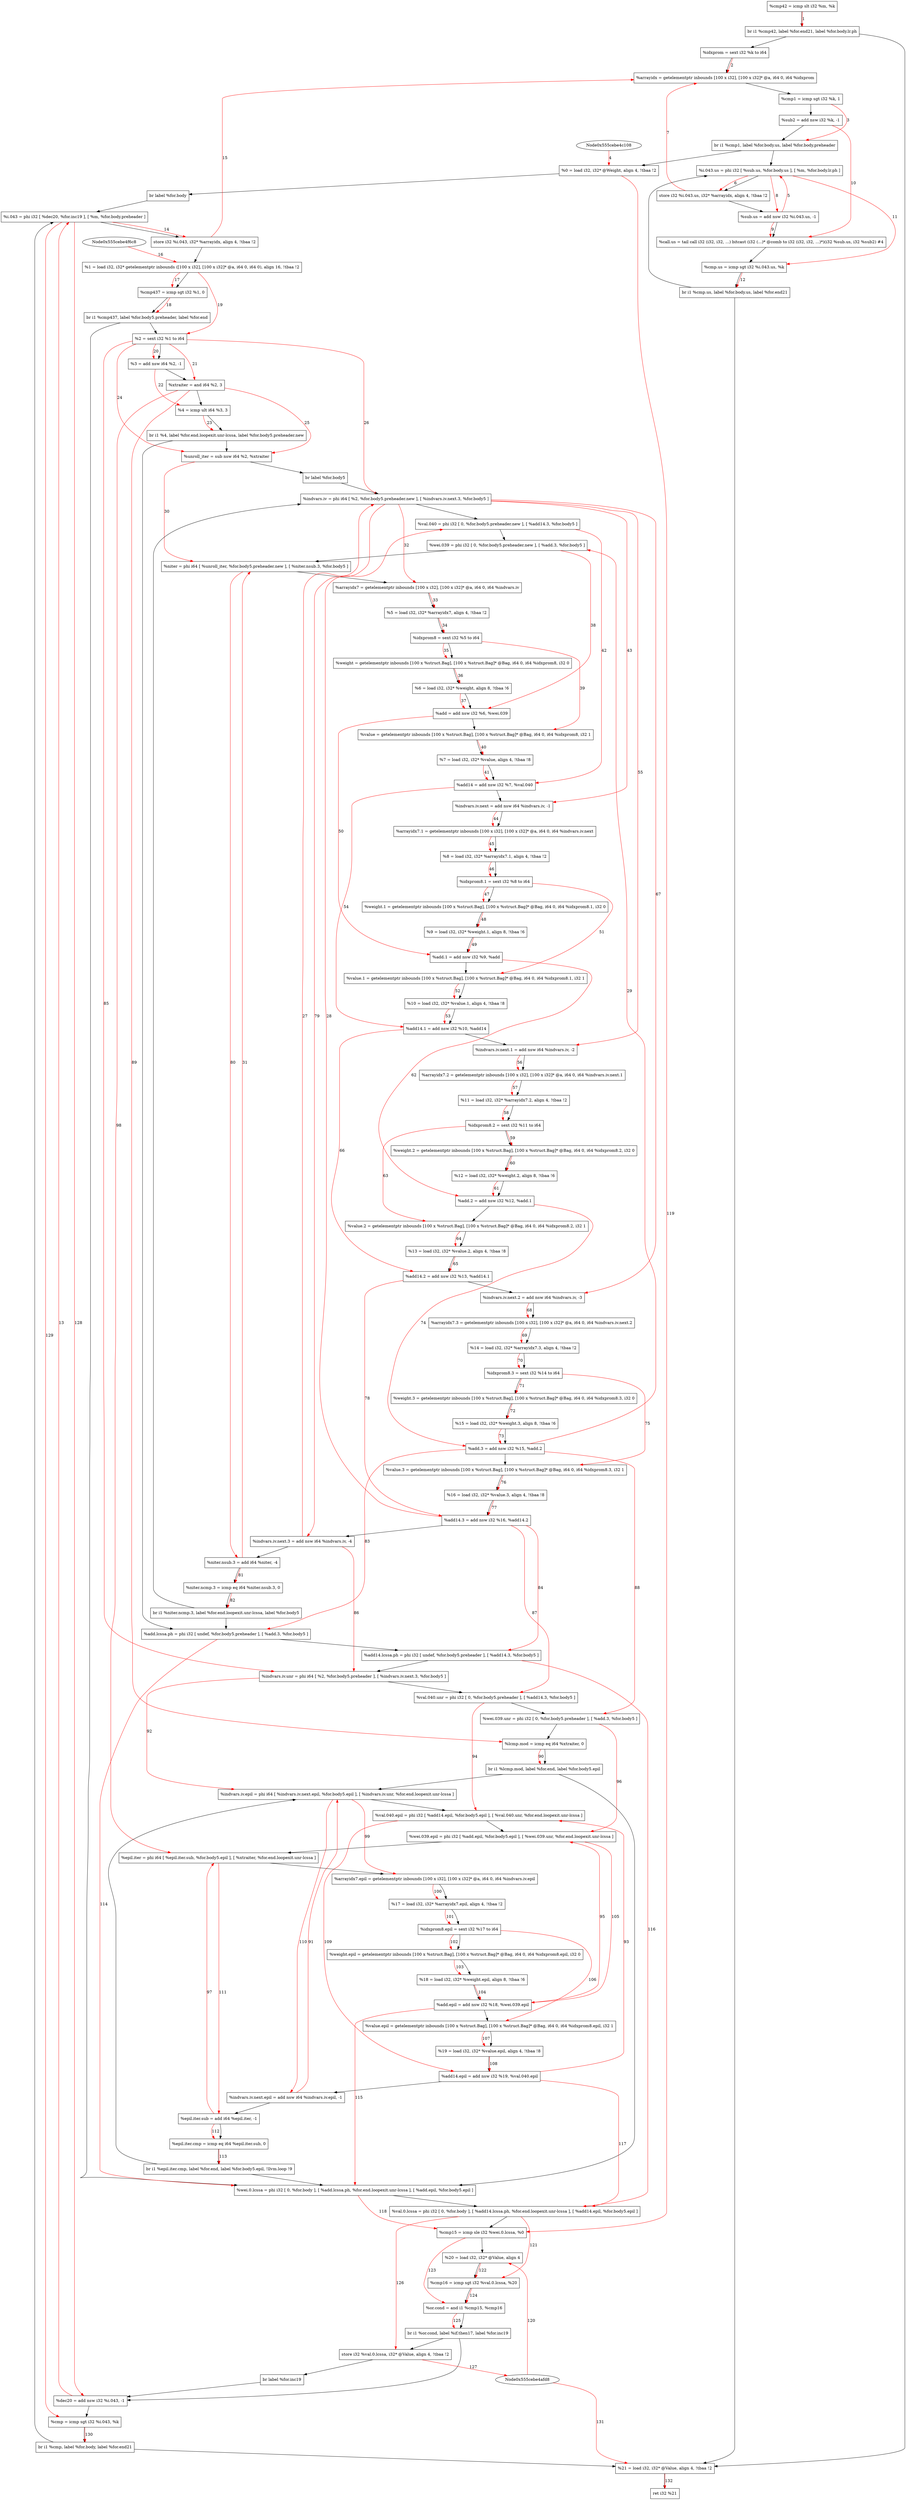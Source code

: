 digraph "CDFG for'func' function" {
	Node0x555cebe4cdf0[shape=record, label="  %cmp42 = icmp slt i32 %m, %k"]
	Node0x555cebdd6c98[shape=record, label="  br i1 %cmp42, label %for.end21, label %for.body.lr.ph"]
	Node0x555cebe4cf48[shape=record, label="  %idxprom = sext i32 %k to i64"]
	Node0x555cebe4d028[shape=record, label="  %arrayidx = getelementptr inbounds [100 x i32], [100 x i32]* @a, i64 0, i64 %idxprom"]
	Node0x555cebe4d110[shape=record, label="  %cmp1 = icmp sgt i32 %k, 1"]
	Node0x555cebe4d1d0[shape=record, label="  %sub2 = add nsw i32 %k, -1"]
	Node0x555cebdd6db8[shape=record, label="  br i1 %cmp1, label %for.body.us, label %for.body.preheader"]
	Node0x555cebe4d3d8[shape=record, label="  %0 = load i32, i32* @Weight, align 4, !tbaa !2"]
	Node0x555cebe4e588[shape=record, label="  br label %for.body"]
	Node0x555cebe4e5f8[shape=record, label="  %i.043.us = phi i32 [ %sub.us, %for.body.us ], [ %m, %for.body.lr.ph ]"]
	Node0x555cebe4e6f0[shape=record, label="  store i32 %i.043.us, i32* %arrayidx, align 4, !tbaa !2"]
	Node0x555cebe4ed80[shape=record, label="  %sub.us = add nsw i32 %i.043.us, -1"]
	Node0x555cebe4f238[shape=record, label="  %call.us = tail call i32 (i32, i32, ...) bitcast (i32 (...)* @comb to i32 (i32, i32, ...)*)(i32 %sub.us, i32 %sub2) #4"]
	Node0x555cebe4f330[shape=record, label="  %cmp.us = icmp sgt i32 %i.043.us, %k"]
	Node0x555cebde2468[shape=record, label="  br i1 %cmp.us, label %for.body.us, label %for.end21"]
	Node0x555cebe4f528[shape=record, label="  %i.043 = phi i32 [ %dec20, %for.inc19 ], [ %m, %for.body.preheader ]"]
	Node0x555cebe4f610[shape=record, label="  store i32 %i.043, i32* %arrayidx, align 4, !tbaa !2"]
	Node0x555cebe4f718[shape=record, label="  %1 = load i32, i32* getelementptr inbounds ([100 x i32], [100 x i32]* @a, i64 0, i64 0), align 16, !tbaa !2"]
	Node0x555cebe4f790[shape=record, label="  %cmp437 = icmp sgt i32 %1, 0"]
	Node0x555cebde2588[shape=record, label="  br i1 %cmp437, label %for.body5.preheader, label %for.end"]
	Node0x555cebe4f838[shape=record, label="  %2 = sext i32 %1 to i64"]
	Node0x555cebe4fa00[shape=record, label="  %3 = add nsw i64 %2, -1"]
	Node0x555cebe4faa0[shape=record, label="  %xtraiter = and i64 %2, 3"]
	Node0x555cebe4fb40[shape=record, label="  %4 = icmp ult i64 %3, 3"]
	Node0x555cebe50138[shape=record, label="  br i1 %4, label %for.end.loopexit.unr-lcssa, label %for.body5.preheader.new"]
	Node0x555cebe501b0[shape=record, label="  %unroll_iter = sub nsw i64 %2, %xtraiter"]
	Node0x555cebe50288[shape=record, label="  br label %for.body5"]
	Node0x555cebe50338[shape=record, label="  %indvars.iv = phi i64 [ %2, %for.body5.preheader.new ], [ %indvars.iv.next.3, %for.body5 ]"]
	Node0x555cebe50498[shape=record, label="  %val.040 = phi i32 [ 0, %for.body5.preheader.new ], [ %add14.3, %for.body5 ]"]
	Node0x555cebe50608[shape=record, label="  %wei.039 = phi i32 [ 0, %for.body5.preheader.new ], [ %add.3, %for.body5 ]"]
	Node0x555cebe50f68[shape=record, label="  %niter = phi i64 [ %unroll_iter, %for.body5.preheader.new ], [ %niter.nsub.3, %for.body5 ]"]
	Node0x555cebe51068[shape=record, label="  %arrayidx7 = getelementptr inbounds [100 x i32], [100 x i32]* @a, i64 0, i64 %indvars.iv"]
	Node0x555cebe51108[shape=record, label="  %5 = load i32, i32* %arrayidx7, align 4, !tbaa !2"]
	Node0x555cebe51168[shape=record, label="  %idxprom8 = sext i32 %5 to i64"]
	Node0x555cebe51240[shape=record, label="  %weight = getelementptr inbounds [100 x %struct.Bag], [100 x %struct.Bag]* @Bag, i64 0, i64 %idxprom8, i32 0"]
	Node0x555cebe512c8[shape=record, label="  %6 = load i32, i32* %weight, align 8, !tbaa !6"]
	Node0x555cebe51470[shape=record, label="  %add = add nsw i32 %6, %wei.039"]
	Node0x555cebe51530[shape=record, label="  %value = getelementptr inbounds [100 x %struct.Bag], [100 x %struct.Bag]* @Bag, i64 0, i64 %idxprom8, i32 1"]
	Node0x555cebe515b8[shape=record, label="  %7 = load i32, i32* %value, align 4, !tbaa !8"]
	Node0x555cebe51760[shape=record, label="  %add14 = add nsw i32 %7, %val.040"]
	Node0x555cebe517f0[shape=record, label="  %indvars.iv.next = add nsw i64 %indvars.iv, -1"]
	Node0x555cebe518d8[shape=record, label="  %arrayidx7.1 = getelementptr inbounds [100 x i32], [100 x i32]* @a, i64 0, i64 %indvars.iv.next"]
	Node0x555cebe51948[shape=record, label="  %8 = load i32, i32* %arrayidx7.1, align 4, !tbaa !2"]
	Node0x555cebe51a38[shape=record, label="  %idxprom8.1 = sext i32 %8 to i64"]
	Node0x555cebe51b10[shape=record, label="  %weight.1 = getelementptr inbounds [100 x %struct.Bag], [100 x %struct.Bag]* @Bag, i64 0, i64 %idxprom8.1, i32 0"]
	Node0x555cebe51ba8[shape=record, label="  %9 = load i32, i32* %weight.1, align 8, !tbaa !6"]
	Node0x555cebe52230[shape=record, label="  %add.1 = add nsw i32 %9, %add"]
	Node0x555cebe522f0[shape=record, label="  %value.1 = getelementptr inbounds [100 x %struct.Bag], [100 x %struct.Bag]* @Bag, i64 0, i64 %idxprom8.1, i32 1"]
	Node0x555cebe52378[shape=record, label="  %10 = load i32, i32* %value.1, align 4, !tbaa !8"]
	Node0x555cebe52a00[shape=record, label="  %add14.1 = add nsw i32 %10, %add14"]
	Node0x555cebe52af0[shape=record, label="  %indvars.iv.next.1 = add nsw i64 %indvars.iv, -2"]
	Node0x555cebe52c08[shape=record, label="  %arrayidx7.2 = getelementptr inbounds [100 x i32], [100 x i32]* @a, i64 0, i64 %indvars.iv.next.1"]
	Node0x555cebe52c78[shape=record, label="  %11 = load i32, i32* %arrayidx7.2, align 4, !tbaa !2"]
	Node0x555cebe52cd8[shape=record, label="  %idxprom8.2 = sext i32 %11 to i64"]
	Node0x555cebe52d80[shape=record, label="  %weight.2 = getelementptr inbounds [100 x %struct.Bag], [100 x %struct.Bag]* @Bag, i64 0, i64 %idxprom8.2, i32 0"]
	Node0x555cebe52e18[shape=record, label="  %12 = load i32, i32* %weight.2, align 8, !tbaa !6"]
	Node0x555cebe52e90[shape=record, label="  %add.2 = add nsw i32 %12, %add.1"]
	Node0x555cebe53570[shape=record, label="  %value.2 = getelementptr inbounds [100 x %struct.Bag], [100 x %struct.Bag]* @Bag, i64 0, i64 %idxprom8.2, i32 1"]
	Node0x555cebe535f8[shape=record, label="  %13 = load i32, i32* %value.2, align 4, !tbaa !8"]
	Node0x555cebe53670[shape=record, label="  %add14.2 = add nsw i32 %13, %add14.1"]
	Node0x555cebe53730[shape=record, label="  %indvars.iv.next.2 = add nsw i64 %indvars.iv, -3"]
	Node0x555cebe53848[shape=record, label="  %arrayidx7.3 = getelementptr inbounds [100 x i32], [100 x i32]* @a, i64 0, i64 %indvars.iv.next.2"]
	Node0x555cebe538b8[shape=record, label="  %14 = load i32, i32* %arrayidx7.3, align 4, !tbaa !2"]
	Node0x555cebe53918[shape=record, label="  %idxprom8.3 = sext i32 %14 to i64"]
	Node0x555cebe539c0[shape=record, label="  %weight.3 = getelementptr inbounds [100 x %struct.Bag], [100 x %struct.Bag]* @Bag, i64 0, i64 %idxprom8.3, i32 0"]
	Node0x555cebe53a58[shape=record, label="  %15 = load i32, i32* %weight.3, align 8, !tbaa !6"]
	Node0x555cebe53ad0[shape=record, label="  %add.3 = add nsw i32 %15, %add.2"]
	Node0x555cebe53b70[shape=record, label="  %value.3 = getelementptr inbounds [100 x %struct.Bag], [100 x %struct.Bag]* @Bag, i64 0, i64 %idxprom8.3, i32 1"]
	Node0x555cebe505b8[shape=record, label="  %16 = load i32, i32* %value.3, align 4, !tbaa !8"]
	Node0x555cebe53c10[shape=record, label="  %add14.3 = add nsw i32 %16, %add14.2"]
	Node0x555cebe53c80[shape=record, label="  %indvars.iv.next.3 = add nsw i64 %indvars.iv, -4"]
	Node0x555cebe53cf0[shape=record, label="  %niter.nsub.3 = add i64 %niter, -4"]
	Node0x555cebe53d60[shape=record, label="  %niter.ncmp.3 = icmp eq i64 %niter.nsub.3, 0"]
	Node0x555cebe519d8[shape=record, label="  br i1 %niter.ncmp.3, label %for.end.loopexit.unr-lcssa, label %for.body5"]
	Node0x555cebe4fb88[shape=record, label="  %add.lcssa.ph = phi i32 [ undef, %for.body5.preheader ], [ %add.3, %for.body5 ]"]
	Node0x555cebe53df8[shape=record, label="  %add14.lcssa.ph = phi i32 [ undef, %for.body5.preheader ], [ %add14.3, %for.body5 ]"]
	Node0x555cebe53ec8[shape=record, label="  %indvars.iv.unr = phi i64 [ %2, %for.body5.preheader ], [ %indvars.iv.next.3, %for.body5 ]"]
	Node0x555cebe53f98[shape=record, label="  %val.040.unr = phi i32 [ 0, %for.body5.preheader ], [ %add14.3, %for.body5 ]"]
	Node0x555cebe54068[shape=record, label="  %wei.039.unr = phi i32 [ 0, %for.body5.preheader ], [ %add.3, %for.body5 ]"]
	Node0x555cebe54130[shape=record, label="  %lcmp.mod = icmp eq i64 %xtraiter, 0"]
	Node0x555cebe54238[shape=record, label="  br i1 %lcmp.mod, label %for.end, label %for.body5.epil"]
	Node0x555cebe54338[shape=record, label="  %indvars.iv.epil = phi i64 [ %indvars.iv.next.epil, %for.body5.epil ], [ %indvars.iv.unr, %for.end.loopexit.unr-lcssa ]"]
	Node0x555cebe54468[shape=record, label="  %val.040.epil = phi i32 [ %add14.epil, %for.body5.epil ], [ %val.040.unr, %for.end.loopexit.unr-lcssa ]"]
	Node0x555cebe54598[shape=record, label="  %wei.039.epil = phi i32 [ %add.epil, %for.body5.epil ], [ %wei.039.unr, %for.end.loopexit.unr-lcssa ]"]
	Node0x555cebe546c8[shape=record, label="  %epil.iter = phi i64 [ %epil.iter.sub, %for.body5.epil ], [ %xtraiter, %for.end.loopexit.unr-lcssa ]"]
	Node0x555cebe547a8[shape=record, label="  %arrayidx7.epil = getelementptr inbounds [100 x i32], [100 x i32]* @a, i64 0, i64 %indvars.iv.epil"]
	Node0x555cebe54818[shape=record, label="  %17 = load i32, i32* %arrayidx7.epil, align 4, !tbaa !2"]
	Node0x555cebe54878[shape=record, label="  %idxprom8.epil = sext i32 %17 to i64"]
	Node0x555cebe54950[shape=record, label="  %weight.epil = getelementptr inbounds [100 x %struct.Bag], [100 x %struct.Bag]* @Bag, i64 0, i64 %idxprom8.epil, i32 0"]
	Node0x555cebe549e8[shape=record, label="  %18 = load i32, i32* %weight.epil, align 8, !tbaa !6"]
	Node0x555cebe54a60[shape=record, label="  %add.epil = add nsw i32 %18, %wei.039.epil"]
	Node0x555cebe54b00[shape=record, label="  %value.epil = getelementptr inbounds [100 x %struct.Bag], [100 x %struct.Bag]* @Bag, i64 0, i64 %idxprom8.epil, i32 1"]
	Node0x555cebe500a8[shape=record, label="  %19 = load i32, i32* %value.epil, align 4, !tbaa !8"]
	Node0x555cebe54b80[shape=record, label="  %add14.epil = add nsw i32 %19, %val.040.epil"]
	Node0x555cebe54c20[shape=record, label="  %indvars.iv.next.epil = add nsw i64 %indvars.iv.epil, -1"]
	Node0x555cebe54c90[shape=record, label="  %epil.iter.sub = add i64 %epil.iter, -1"]
	Node0x555cebe54d00[shape=record, label="  %epil.iter.cmp = icmp eq i64 %epil.iter.sub, 0"]
	Node0x555cebe54d88[shape=record, label="  br i1 %epil.iter.cmp, label %for.end, label %for.body5.epil, !llvm.loop !9"]
	Node0x555cebe54ee8[shape=record, label="  %wei.0.lcssa = phi i32 [ 0, %for.body ], [ %add.lcssa.ph, %for.end.loopexit.unr-lcssa ], [ %add.epil, %for.body5.epil ]"]
	Node0x555cebe506f8[shape=record, label="  %val.0.lcssa = phi i32 [ 0, %for.body ], [ %add14.lcssa.ph, %for.end.loopexit.unr-lcssa ], [ %add14.epil, %for.body5.epil ]"]
	Node0x555cebe507e0[shape=record, label="  %cmp15 = icmp sle i32 %wei.0.lcssa, %0"]
	Node0x555cebe4f928[shape=record, label="  %20 = load i32, i32* @Value, align 4"]
	Node0x555cebe50870[shape=record, label="  %cmp16 = icmp sgt i32 %val.0.lcssa, %20"]
	Node0x555cebe50900[shape=record, label="  %or.cond = and i1 %cmp15, %cmp16"]
	Node0x555cebe509f8[shape=record, label="  br i1 %or.cond, label %if.then17, label %for.inc19"]
	Node0x555cebe50a70[shape=record, label="  store i32 %val.0.lcssa, i32* @Value, align 4, !tbaa !2"]
	Node0x555cebe50448[shape=record, label="  br label %for.inc19"]
	Node0x555cebe50af0[shape=record, label="  %dec20 = add nsw i32 %i.043, -1"]
	Node0x555cebe50b60[shape=record, label="  %cmp = icmp sgt i32 %i.043, %k"]
	Node0x555cebe50c08[shape=record, label="  br i1 %cmp, label %for.body, label %for.end21"]
	Node0x555cebe4cd78[shape=record, label="  %21 = load i32, i32* @Value, align 4, !tbaa !2"]
	Node0x555cebe4e528[shape=record, label="  ret i32 %21"]
	Node0x555cebe4cdf0 -> Node0x555cebdd6c98
	Node0x555cebdd6c98 -> Node0x555cebe4cd78
	Node0x555cebdd6c98 -> Node0x555cebe4cf48
	Node0x555cebe4cf48 -> Node0x555cebe4d028
	Node0x555cebe4d028 -> Node0x555cebe4d110
	Node0x555cebe4d110 -> Node0x555cebe4d1d0
	Node0x555cebe4d1d0 -> Node0x555cebdd6db8
	Node0x555cebdd6db8 -> Node0x555cebe4e5f8
	Node0x555cebdd6db8 -> Node0x555cebe4d3d8
	Node0x555cebe4d3d8 -> Node0x555cebe4e588
	Node0x555cebe4e588 -> Node0x555cebe4f528
	Node0x555cebe4e5f8 -> Node0x555cebe4e6f0
	Node0x555cebe4e6f0 -> Node0x555cebe4ed80
	Node0x555cebe4ed80 -> Node0x555cebe4f238
	Node0x555cebe4f238 -> Node0x555cebe4f330
	Node0x555cebe4f330 -> Node0x555cebde2468
	Node0x555cebde2468 -> Node0x555cebe4e5f8
	Node0x555cebde2468 -> Node0x555cebe4cd78
	Node0x555cebe4f528 -> Node0x555cebe4f610
	Node0x555cebe4f610 -> Node0x555cebe4f718
	Node0x555cebe4f718 -> Node0x555cebe4f790
	Node0x555cebe4f790 -> Node0x555cebde2588
	Node0x555cebde2588 -> Node0x555cebe4f838
	Node0x555cebde2588 -> Node0x555cebe54ee8
	Node0x555cebe4f838 -> Node0x555cebe4fa00
	Node0x555cebe4fa00 -> Node0x555cebe4faa0
	Node0x555cebe4faa0 -> Node0x555cebe4fb40
	Node0x555cebe4fb40 -> Node0x555cebe50138
	Node0x555cebe50138 -> Node0x555cebe4fb88
	Node0x555cebe50138 -> Node0x555cebe501b0
	Node0x555cebe501b0 -> Node0x555cebe50288
	Node0x555cebe50288 -> Node0x555cebe50338
	Node0x555cebe50338 -> Node0x555cebe50498
	Node0x555cebe50498 -> Node0x555cebe50608
	Node0x555cebe50608 -> Node0x555cebe50f68
	Node0x555cebe50f68 -> Node0x555cebe51068
	Node0x555cebe51068 -> Node0x555cebe51108
	Node0x555cebe51108 -> Node0x555cebe51168
	Node0x555cebe51168 -> Node0x555cebe51240
	Node0x555cebe51240 -> Node0x555cebe512c8
	Node0x555cebe512c8 -> Node0x555cebe51470
	Node0x555cebe51470 -> Node0x555cebe51530
	Node0x555cebe51530 -> Node0x555cebe515b8
	Node0x555cebe515b8 -> Node0x555cebe51760
	Node0x555cebe51760 -> Node0x555cebe517f0
	Node0x555cebe517f0 -> Node0x555cebe518d8
	Node0x555cebe518d8 -> Node0x555cebe51948
	Node0x555cebe51948 -> Node0x555cebe51a38
	Node0x555cebe51a38 -> Node0x555cebe51b10
	Node0x555cebe51b10 -> Node0x555cebe51ba8
	Node0x555cebe51ba8 -> Node0x555cebe52230
	Node0x555cebe52230 -> Node0x555cebe522f0
	Node0x555cebe522f0 -> Node0x555cebe52378
	Node0x555cebe52378 -> Node0x555cebe52a00
	Node0x555cebe52a00 -> Node0x555cebe52af0
	Node0x555cebe52af0 -> Node0x555cebe52c08
	Node0x555cebe52c08 -> Node0x555cebe52c78
	Node0x555cebe52c78 -> Node0x555cebe52cd8
	Node0x555cebe52cd8 -> Node0x555cebe52d80
	Node0x555cebe52d80 -> Node0x555cebe52e18
	Node0x555cebe52e18 -> Node0x555cebe52e90
	Node0x555cebe52e90 -> Node0x555cebe53570
	Node0x555cebe53570 -> Node0x555cebe535f8
	Node0x555cebe535f8 -> Node0x555cebe53670
	Node0x555cebe53670 -> Node0x555cebe53730
	Node0x555cebe53730 -> Node0x555cebe53848
	Node0x555cebe53848 -> Node0x555cebe538b8
	Node0x555cebe538b8 -> Node0x555cebe53918
	Node0x555cebe53918 -> Node0x555cebe539c0
	Node0x555cebe539c0 -> Node0x555cebe53a58
	Node0x555cebe53a58 -> Node0x555cebe53ad0
	Node0x555cebe53ad0 -> Node0x555cebe53b70
	Node0x555cebe53b70 -> Node0x555cebe505b8
	Node0x555cebe505b8 -> Node0x555cebe53c10
	Node0x555cebe53c10 -> Node0x555cebe53c80
	Node0x555cebe53c80 -> Node0x555cebe53cf0
	Node0x555cebe53cf0 -> Node0x555cebe53d60
	Node0x555cebe53d60 -> Node0x555cebe519d8
	Node0x555cebe519d8 -> Node0x555cebe4fb88
	Node0x555cebe519d8 -> Node0x555cebe50338
	Node0x555cebe4fb88 -> Node0x555cebe53df8
	Node0x555cebe53df8 -> Node0x555cebe53ec8
	Node0x555cebe53ec8 -> Node0x555cebe53f98
	Node0x555cebe53f98 -> Node0x555cebe54068
	Node0x555cebe54068 -> Node0x555cebe54130
	Node0x555cebe54130 -> Node0x555cebe54238
	Node0x555cebe54238 -> Node0x555cebe54ee8
	Node0x555cebe54238 -> Node0x555cebe54338
	Node0x555cebe54338 -> Node0x555cebe54468
	Node0x555cebe54468 -> Node0x555cebe54598
	Node0x555cebe54598 -> Node0x555cebe546c8
	Node0x555cebe546c8 -> Node0x555cebe547a8
	Node0x555cebe547a8 -> Node0x555cebe54818
	Node0x555cebe54818 -> Node0x555cebe54878
	Node0x555cebe54878 -> Node0x555cebe54950
	Node0x555cebe54950 -> Node0x555cebe549e8
	Node0x555cebe549e8 -> Node0x555cebe54a60
	Node0x555cebe54a60 -> Node0x555cebe54b00
	Node0x555cebe54b00 -> Node0x555cebe500a8
	Node0x555cebe500a8 -> Node0x555cebe54b80
	Node0x555cebe54b80 -> Node0x555cebe54c20
	Node0x555cebe54c20 -> Node0x555cebe54c90
	Node0x555cebe54c90 -> Node0x555cebe54d00
	Node0x555cebe54d00 -> Node0x555cebe54d88
	Node0x555cebe54d88 -> Node0x555cebe54ee8
	Node0x555cebe54d88 -> Node0x555cebe54338
	Node0x555cebe54ee8 -> Node0x555cebe506f8
	Node0x555cebe506f8 -> Node0x555cebe507e0
	Node0x555cebe507e0 -> Node0x555cebe4f928
	Node0x555cebe4f928 -> Node0x555cebe50870
	Node0x555cebe50870 -> Node0x555cebe50900
	Node0x555cebe50900 -> Node0x555cebe509f8
	Node0x555cebe509f8 -> Node0x555cebe50a70
	Node0x555cebe509f8 -> Node0x555cebe50af0
	Node0x555cebe50a70 -> Node0x555cebe50448
	Node0x555cebe50448 -> Node0x555cebe50af0
	Node0x555cebe50af0 -> Node0x555cebe50b60
	Node0x555cebe50b60 -> Node0x555cebe50c08
	Node0x555cebe50c08 -> Node0x555cebe4f528
	Node0x555cebe50c08 -> Node0x555cebe4cd78
	Node0x555cebe4cd78 -> Node0x555cebe4e528
edge [color=red]
	Node0x555cebe4cdf0 -> Node0x555cebdd6c98[label="1"]
	Node0x555cebe4cf48 -> Node0x555cebe4d028[label="2"]
	Node0x555cebe4d110 -> Node0x555cebdd6db8[label="3"]
	Node0x555cebe4c108 -> Node0x555cebe4d3d8[label="4"]
	Node0x555cebe4ed80 -> Node0x555cebe4e5f8[label="5"]
	Node0x555cebe4e5f8 -> Node0x555cebe4e6f0[label="6"]
	Node0x555cebe4e6f0 -> Node0x555cebe4d028[label="7"]
	Node0x555cebe4e5f8 -> Node0x555cebe4ed80[label="8"]
	Node0x555cebe4ed80 -> Node0x555cebe4f238[label="9"]
	Node0x555cebe4d1d0 -> Node0x555cebe4f238[label="10"]
	Node0x555cebe4e5f8 -> Node0x555cebe4f330[label="11"]
	Node0x555cebe4f330 -> Node0x555cebde2468[label="12"]
	Node0x555cebe50af0 -> Node0x555cebe4f528[label="13"]
	Node0x555cebe4f528 -> Node0x555cebe4f610[label="14"]
	Node0x555cebe4f610 -> Node0x555cebe4d028[label="15"]
	Node0x555cebe4f6c8 -> Node0x555cebe4f718[label="16"]
	Node0x555cebe4f718 -> Node0x555cebe4f790[label="17"]
	Node0x555cebe4f790 -> Node0x555cebde2588[label="18"]
	Node0x555cebe4f718 -> Node0x555cebe4f838[label="19"]
	Node0x555cebe4f838 -> Node0x555cebe4fa00[label="20"]
	Node0x555cebe4f838 -> Node0x555cebe4faa0[label="21"]
	Node0x555cebe4fa00 -> Node0x555cebe4fb40[label="22"]
	Node0x555cebe4fb40 -> Node0x555cebe50138[label="23"]
	Node0x555cebe4f838 -> Node0x555cebe501b0[label="24"]
	Node0x555cebe4faa0 -> Node0x555cebe501b0[label="25"]
	Node0x555cebe4f838 -> Node0x555cebe50338[label="26"]
	Node0x555cebe53c80 -> Node0x555cebe50338[label="27"]
	Node0x555cebe53c10 -> Node0x555cebe50498[label="28"]
	Node0x555cebe53ad0 -> Node0x555cebe50608[label="29"]
	Node0x555cebe501b0 -> Node0x555cebe50f68[label="30"]
	Node0x555cebe53cf0 -> Node0x555cebe50f68[label="31"]
	Node0x555cebe50338 -> Node0x555cebe51068[label="32"]
	Node0x555cebe51068 -> Node0x555cebe51108[label="33"]
	Node0x555cebe51108 -> Node0x555cebe51168[label="34"]
	Node0x555cebe51168 -> Node0x555cebe51240[label="35"]
	Node0x555cebe51240 -> Node0x555cebe512c8[label="36"]
	Node0x555cebe512c8 -> Node0x555cebe51470[label="37"]
	Node0x555cebe50608 -> Node0x555cebe51470[label="38"]
	Node0x555cebe51168 -> Node0x555cebe51530[label="39"]
	Node0x555cebe51530 -> Node0x555cebe515b8[label="40"]
	Node0x555cebe515b8 -> Node0x555cebe51760[label="41"]
	Node0x555cebe50498 -> Node0x555cebe51760[label="42"]
	Node0x555cebe50338 -> Node0x555cebe517f0[label="43"]
	Node0x555cebe517f0 -> Node0x555cebe518d8[label="44"]
	Node0x555cebe518d8 -> Node0x555cebe51948[label="45"]
	Node0x555cebe51948 -> Node0x555cebe51a38[label="46"]
	Node0x555cebe51a38 -> Node0x555cebe51b10[label="47"]
	Node0x555cebe51b10 -> Node0x555cebe51ba8[label="48"]
	Node0x555cebe51ba8 -> Node0x555cebe52230[label="49"]
	Node0x555cebe51470 -> Node0x555cebe52230[label="50"]
	Node0x555cebe51a38 -> Node0x555cebe522f0[label="51"]
	Node0x555cebe522f0 -> Node0x555cebe52378[label="52"]
	Node0x555cebe52378 -> Node0x555cebe52a00[label="53"]
	Node0x555cebe51760 -> Node0x555cebe52a00[label="54"]
	Node0x555cebe50338 -> Node0x555cebe52af0[label="55"]
	Node0x555cebe52af0 -> Node0x555cebe52c08[label="56"]
	Node0x555cebe52c08 -> Node0x555cebe52c78[label="57"]
	Node0x555cebe52c78 -> Node0x555cebe52cd8[label="58"]
	Node0x555cebe52cd8 -> Node0x555cebe52d80[label="59"]
	Node0x555cebe52d80 -> Node0x555cebe52e18[label="60"]
	Node0x555cebe52e18 -> Node0x555cebe52e90[label="61"]
	Node0x555cebe52230 -> Node0x555cebe52e90[label="62"]
	Node0x555cebe52cd8 -> Node0x555cebe53570[label="63"]
	Node0x555cebe53570 -> Node0x555cebe535f8[label="64"]
	Node0x555cebe535f8 -> Node0x555cebe53670[label="65"]
	Node0x555cebe52a00 -> Node0x555cebe53670[label="66"]
	Node0x555cebe50338 -> Node0x555cebe53730[label="67"]
	Node0x555cebe53730 -> Node0x555cebe53848[label="68"]
	Node0x555cebe53848 -> Node0x555cebe538b8[label="69"]
	Node0x555cebe538b8 -> Node0x555cebe53918[label="70"]
	Node0x555cebe53918 -> Node0x555cebe539c0[label="71"]
	Node0x555cebe539c0 -> Node0x555cebe53a58[label="72"]
	Node0x555cebe53a58 -> Node0x555cebe53ad0[label="73"]
	Node0x555cebe52e90 -> Node0x555cebe53ad0[label="74"]
	Node0x555cebe53918 -> Node0x555cebe53b70[label="75"]
	Node0x555cebe53b70 -> Node0x555cebe505b8[label="76"]
	Node0x555cebe505b8 -> Node0x555cebe53c10[label="77"]
	Node0x555cebe53670 -> Node0x555cebe53c10[label="78"]
	Node0x555cebe50338 -> Node0x555cebe53c80[label="79"]
	Node0x555cebe50f68 -> Node0x555cebe53cf0[label="80"]
	Node0x555cebe53cf0 -> Node0x555cebe53d60[label="81"]
	Node0x555cebe53d60 -> Node0x555cebe519d8[label="82"]
	Node0x555cebe53ad0 -> Node0x555cebe4fb88[label="83"]
	Node0x555cebe53c10 -> Node0x555cebe53df8[label="84"]
	Node0x555cebe4f838 -> Node0x555cebe53ec8[label="85"]
	Node0x555cebe53c80 -> Node0x555cebe53ec8[label="86"]
	Node0x555cebe53c10 -> Node0x555cebe53f98[label="87"]
	Node0x555cebe53ad0 -> Node0x555cebe54068[label="88"]
	Node0x555cebe4faa0 -> Node0x555cebe54130[label="89"]
	Node0x555cebe54130 -> Node0x555cebe54238[label="90"]
	Node0x555cebe54c20 -> Node0x555cebe54338[label="91"]
	Node0x555cebe53ec8 -> Node0x555cebe54338[label="92"]
	Node0x555cebe54b80 -> Node0x555cebe54468[label="93"]
	Node0x555cebe53f98 -> Node0x555cebe54468[label="94"]
	Node0x555cebe54a60 -> Node0x555cebe54598[label="95"]
	Node0x555cebe54068 -> Node0x555cebe54598[label="96"]
	Node0x555cebe54c90 -> Node0x555cebe546c8[label="97"]
	Node0x555cebe4faa0 -> Node0x555cebe546c8[label="98"]
	Node0x555cebe54338 -> Node0x555cebe547a8[label="99"]
	Node0x555cebe547a8 -> Node0x555cebe54818[label="100"]
	Node0x555cebe54818 -> Node0x555cebe54878[label="101"]
	Node0x555cebe54878 -> Node0x555cebe54950[label="102"]
	Node0x555cebe54950 -> Node0x555cebe549e8[label="103"]
	Node0x555cebe549e8 -> Node0x555cebe54a60[label="104"]
	Node0x555cebe54598 -> Node0x555cebe54a60[label="105"]
	Node0x555cebe54878 -> Node0x555cebe54b00[label="106"]
	Node0x555cebe54b00 -> Node0x555cebe500a8[label="107"]
	Node0x555cebe500a8 -> Node0x555cebe54b80[label="108"]
	Node0x555cebe54468 -> Node0x555cebe54b80[label="109"]
	Node0x555cebe54338 -> Node0x555cebe54c20[label="110"]
	Node0x555cebe546c8 -> Node0x555cebe54c90[label="111"]
	Node0x555cebe54c90 -> Node0x555cebe54d00[label="112"]
	Node0x555cebe54d00 -> Node0x555cebe54d88[label="113"]
	Node0x555cebe4fb88 -> Node0x555cebe54ee8[label="114"]
	Node0x555cebe54a60 -> Node0x555cebe54ee8[label="115"]
	Node0x555cebe53df8 -> Node0x555cebe506f8[label="116"]
	Node0x555cebe54b80 -> Node0x555cebe506f8[label="117"]
	Node0x555cebe54ee8 -> Node0x555cebe507e0[label="118"]
	Node0x555cebe4d3d8 -> Node0x555cebe507e0[label="119"]
	Node0x555cebe4afd8 -> Node0x555cebe4f928[label="120"]
	Node0x555cebe506f8 -> Node0x555cebe50870[label="121"]
	Node0x555cebe4f928 -> Node0x555cebe50870[label="122"]
	Node0x555cebe507e0 -> Node0x555cebe50900[label="123"]
	Node0x555cebe50870 -> Node0x555cebe50900[label="124"]
	Node0x555cebe50900 -> Node0x555cebe509f8[label="125"]
	Node0x555cebe506f8 -> Node0x555cebe50a70[label="126"]
	Node0x555cebe50a70 -> Node0x555cebe4afd8[label="127"]
	Node0x555cebe4f528 -> Node0x555cebe50af0[label="128"]
	Node0x555cebe4f528 -> Node0x555cebe50b60[label="129"]
	Node0x555cebe50b60 -> Node0x555cebe50c08[label="130"]
	Node0x555cebe4afd8 -> Node0x555cebe4cd78[label="131"]
	Node0x555cebe4cd78 -> Node0x555cebe4e528[label="132"]
}
